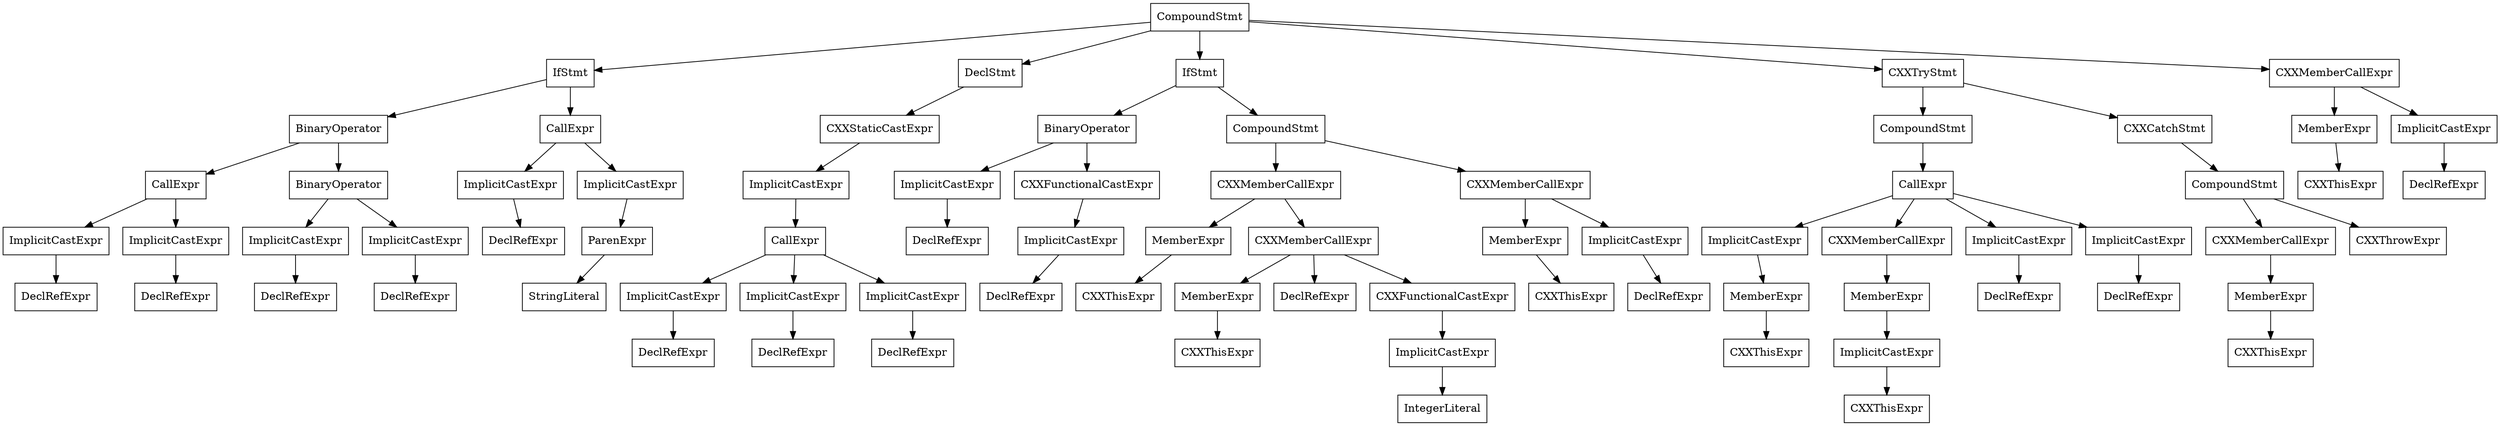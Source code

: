 digraph unnamed {

	Node0x5573ff4c0850 [shape=record,label="{CompoundStmt}"];
	Node0x5573ff4c0850 -> Node0x5573ff4ba0a8;
	Node0x5573ff4c0850 -> Node0x5573ff4ba748;
	Node0x5573ff4c0850 -> Node0x5573ff4bab30;
	Node0x5573ff4c0850 -> Node0x5573ff4c0790;
	Node0x5573ff4c0850 -> Node0x5573ff4c0810;
	Node0x5573ff4ba0a8 [shape=record,label="{IfStmt}"];
	Node0x5573ff4ba0a8 -> Node0x5573ff4ba030;
	Node0x5573ff4ba0a8 -> Node0x5573ff4ba068;
	Node0x5573ff4ba030 [shape=record,label="{BinaryOperator}"];
	Node0x5573ff4ba030 -> Node0x5573ff4b9ed0;
	Node0x5573ff4ba030 -> Node0x5573ff4ba010;
	Node0x5573ff4b9ed0 [shape=record,label="{CallExpr}"];
	Node0x5573ff4b9ed0 -> Node0x5573ff4b9eb8;
	Node0x5573ff4b9ed0 -> Node0x5573ff4b9ef8;
	Node0x5573ff4b9eb8 [shape=record,label="{ImplicitCastExpr}"];
	Node0x5573ff4b9eb8 -> Node0x5573ff4b9e28;
	Node0x5573ff4b9e28 [shape=record,label="{DeclRefExpr}"];
	Node0x5573ff4b9ef8 [shape=record,label="{ImplicitCastExpr}"];
	Node0x5573ff4b9ef8 -> Node0x5573ff4b9930;
	Node0x5573ff4b9930 [shape=record,label="{DeclRefExpr}"];
	Node0x5573ff4ba010 [shape=record,label="{BinaryOperator}"];
	Node0x5573ff4ba010 -> Node0x5573ff4b9fe0;
	Node0x5573ff4ba010 -> Node0x5573ff4b9ff8;
	Node0x5573ff4b9fe0 [shape=record,label="{ImplicitCastExpr}"];
	Node0x5573ff4b9fe0 -> Node0x5573ff4b9fa0;
	Node0x5573ff4b9fa0 [shape=record,label="{DeclRefExpr}"];
	Node0x5573ff4b9ff8 [shape=record,label="{ImplicitCastExpr}"];
	Node0x5573ff4b9ff8 -> Node0x5573ff4b9fc0;
	Node0x5573ff4b9fc0 [shape=record,label="{DeclRefExpr}"];
	Node0x5573ff4ba068 [shape=record,label="{CallExpr}"];
	Node0x5573ff4ba068 -> Node0x5573ff4ba050;
	Node0x5573ff4ba068 -> Node0x5573ff4ba090;
	Node0x5573ff4ba050 [shape=record,label="{ImplicitCastExpr}"];
	Node0x5573ff4ba050 -> Node0x5573ff160900;
	Node0x5573ff160900 [shape=record,label="{DeclRefExpr}"];
	Node0x5573ff4ba090 [shape=record,label="{ImplicitCastExpr}"];
	Node0x5573ff4ba090 -> Node0x5573ff1609f0;
	Node0x5573ff1609f0 [shape=record,label="{ParenExpr}"];
	Node0x5573ff1609f0 -> Node0x5573ff1609a8;
	Node0x5573ff1609a8 [shape=record,label="{StringLiteral}"];
	Node0x5573ff4ba748 [shape=record,label="{DeclStmt}"];
	Node0x5573ff4ba748 -> Node0x5573ff4ba718;
	Node0x5573ff4ba718 [shape=record,label="{CXXStaticCastExpr}"];
	Node0x5573ff4ba718 -> Node0x5573ff4ba700;
	Node0x5573ff4ba700 [shape=record,label="{ImplicitCastExpr}"];
	Node0x5573ff4ba700 -> Node0x5573ff4ba6a0;
	Node0x5573ff4ba6a0 [shape=record,label="{CallExpr}"];
	Node0x5573ff4ba6a0 -> Node0x5573ff4ba688;
	Node0x5573ff4ba6a0 -> Node0x5573ff4ba6d0;
	Node0x5573ff4ba6a0 -> Node0x5573ff4ba6e8;
	Node0x5573ff4ba688 [shape=record,label="{ImplicitCastExpr}"];
	Node0x5573ff4ba688 -> Node0x5573ff4ba5f0;
	Node0x5573ff4ba5f0 [shape=record,label="{DeclRefExpr}"];
	Node0x5573ff4ba6d0 [shape=record,label="{ImplicitCastExpr}"];
	Node0x5573ff4ba6d0 -> Node0x5573ff4ba198;
	Node0x5573ff4ba198 [shape=record,label="{DeclRefExpr}"];
	Node0x5573ff4ba6e8 [shape=record,label="{ImplicitCastExpr}"];
	Node0x5573ff4ba6e8 -> Node0x5573ff4ba1b8;
	Node0x5573ff4ba1b8 [shape=record,label="{DeclRefExpr}"];
	Node0x5573ff4bab30 [shape=record,label="{IfStmt}"];
	Node0x5573ff4bab30 -> Node0x5573ff4ba888;
	Node0x5573ff4bab30 -> Node0x5573ff4bab10;
	Node0x5573ff4ba888 [shape=record,label="{BinaryOperator}"];
	Node0x5573ff4ba888 -> Node0x5573ff4ba870;
	Node0x5573ff4ba888 -> Node0x5573ff4ba848;
	Node0x5573ff4ba870 [shape=record,label="{ImplicitCastExpr}"];
	Node0x5573ff4ba870 -> Node0x5573ff4ba7e0;
	Node0x5573ff4ba7e0 [shape=record,label="{DeclRefExpr}"];
	Node0x5573ff4ba848 [shape=record,label="{CXXFunctionalCastExpr}"];
	Node0x5573ff4ba848 -> Node0x5573ff4ba830;
	Node0x5573ff4ba830 [shape=record,label="{ImplicitCastExpr}"];
	Node0x5573ff4ba830 -> Node0x5573ff4ba810;
	Node0x5573ff4ba810 [shape=record,label="{DeclRefExpr}"];
	Node0x5573ff4bab10 [shape=record,label="{CompoundStmt}"];
	Node0x5573ff4bab10 -> Node0x5573ff4baa48;
	Node0x5573ff4bab10 -> Node0x5573ff4baad0;
	Node0x5573ff4baa48 [shape=record,label="{CXXMemberCallExpr}"];
	Node0x5573ff4baa48 -> Node0x5573ff4baa18;
	Node0x5573ff4baa48 -> Node0x5573ff4ba9d8;
	Node0x5573ff4baa18 [shape=record,label="{MemberExpr}"];
	Node0x5573ff4baa18 -> Node0x5573ff4baa08;
	Node0x5573ff4baa08 [shape=record,label="{CXXThisExpr}"];
	Node0x5573ff4ba9d8 [shape=record,label="{CXXMemberCallExpr}"];
	Node0x5573ff4ba9d8 -> Node0x5573ff4ba938;
	Node0x5573ff4ba9d8 -> Node0x5573ff4ba968;
	Node0x5573ff4ba9d8 -> Node0x5573ff4ba9b0;
	Node0x5573ff4ba938 [shape=record,label="{MemberExpr}"];
	Node0x5573ff4ba938 -> Node0x5573ff4ba928;
	Node0x5573ff4ba928 [shape=record,label="{CXXThisExpr}"];
	Node0x5573ff4ba968 [shape=record,label="{DeclRefExpr}"];
	Node0x5573ff4ba9b0 [shape=record,label="{CXXFunctionalCastExpr}"];
	Node0x5573ff4ba9b0 -> Node0x5573ff4ba998;
	Node0x5573ff4ba998 [shape=record,label="{ImplicitCastExpr}"];
	Node0x5573ff4ba998 -> Node0x5573ff160e90;
	Node0x5573ff160e90 [shape=record,label="{IntegerLiteral}"];
	Node0x5573ff4baad0 [shape=record,label="{CXXMemberCallExpr}"];
	Node0x5573ff4baad0 -> Node0x5573ff4baa80;
	Node0x5573ff4baad0 -> Node0x5573ff4baaf8;
	Node0x5573ff4baa80 [shape=record,label="{MemberExpr}"];
	Node0x5573ff4baa80 -> Node0x5573ff4baa70;
	Node0x5573ff4baa70 [shape=record,label="{CXXThisExpr}"];
	Node0x5573ff4baaf8 [shape=record,label="{ImplicitCastExpr}"];
	Node0x5573ff4baaf8 -> Node0x5573ff4baab0;
	Node0x5573ff4baab0 [shape=record,label="{DeclRefExpr}"];
	Node0x5573ff4c0790 [shape=record,label="{CXXTryStmt}"];
	Node0x5573ff4c0790 -> Node0x5573ff4c06d8;
	Node0x5573ff4c0790 -> Node0x5573ff4c0770;
	Node0x5573ff4c06d8 [shape=record,label="{CompoundStmt}"];
	Node0x5573ff4c06d8 -> Node0x5573ff4c0670;
	Node0x5573ff4c0670 [shape=record,label="{CallExpr}"];
	Node0x5573ff4c0670 -> Node0x5573ff4c0658;
	Node0x5573ff4c0670 -> Node0x5573ff4bac98;
	Node0x5573ff4c0670 -> Node0x5573ff4c06a8;
	Node0x5573ff4c0670 -> Node0x5573ff4c06c0;
	Node0x5573ff4c0658 [shape=record,label="{ImplicitCastExpr}"];
	Node0x5573ff4c0658 -> Node0x5573ff4c05c8;
	Node0x5573ff4c05c8 [shape=record,label="{MemberExpr}"];
	Node0x5573ff4c05c8 -> Node0x5573ff4bab50;
	Node0x5573ff4bab50 [shape=record,label="{CXXThisExpr}"];
	Node0x5573ff4bac98 [shape=record,label="{CXXMemberCallExpr}"];
	Node0x5573ff4bac98 -> Node0x5573ff4bac68;
	Node0x5573ff4bac68 [shape=record,label="{MemberExpr}"];
	Node0x5573ff4bac68 -> Node0x5573ff4bacb8;
	Node0x5573ff4bacb8 [shape=record,label="{ImplicitCastExpr}"];
	Node0x5573ff4bacb8 -> Node0x5573ff4bac58;
	Node0x5573ff4bac58 [shape=record,label="{CXXThisExpr}"];
	Node0x5573ff4c06a8 [shape=record,label="{ImplicitCastExpr}"];
	Node0x5573ff4c06a8 -> Node0x5573ff4bacd0;
	Node0x5573ff4bacd0 [shape=record,label="{DeclRefExpr}"];
	Node0x5573ff4c06c0 [shape=record,label="{ImplicitCastExpr}"];
	Node0x5573ff4c06c0 -> Node0x5573ff4bacf0;
	Node0x5573ff4bacf0 [shape=record,label="{DeclRefExpr}"];
	Node0x5573ff4c0770 [shape=record,label="{CXXCatchStmt}"];
	Node0x5573ff4c0770 -> Node0x5573ff4c0750;
	Node0x5573ff4c0750 [shape=record,label="{CompoundStmt}"];
	Node0x5573ff4c0750 -> Node0x5573ff4c0730;
	Node0x5573ff4c0750 -> Node0x5573ff161260;
	Node0x5573ff4c0730 [shape=record,label="{CXXMemberCallExpr}"];
	Node0x5573ff4c0730 -> Node0x5573ff4c0700;
	Node0x5573ff4c0700 [shape=record,label="{MemberExpr}"];
	Node0x5573ff4c0700 -> Node0x5573ff4c06f0;
	Node0x5573ff4c06f0 [shape=record,label="{CXXThisExpr}"];
	Node0x5573ff161260 [shape=record,label="{CXXThrowExpr}"];
	Node0x5573ff4c0810 [shape=record,label="{CXXMemberCallExpr}"];
	Node0x5573ff4c0810 -> Node0x5573ff4c07c0;
	Node0x5573ff4c0810 -> Node0x5573ff4c0838;
	Node0x5573ff4c07c0 [shape=record,label="{MemberExpr}"];
	Node0x5573ff4c07c0 -> Node0x5573ff4c07b0;
	Node0x5573ff4c07b0 [shape=record,label="{CXXThisExpr}"];
	Node0x5573ff4c0838 [shape=record,label="{ImplicitCastExpr}"];
	Node0x5573ff4c0838 -> Node0x5573ff4c07f0;
	Node0x5573ff4c07f0 [shape=record,label="{DeclRefExpr}"];
}
